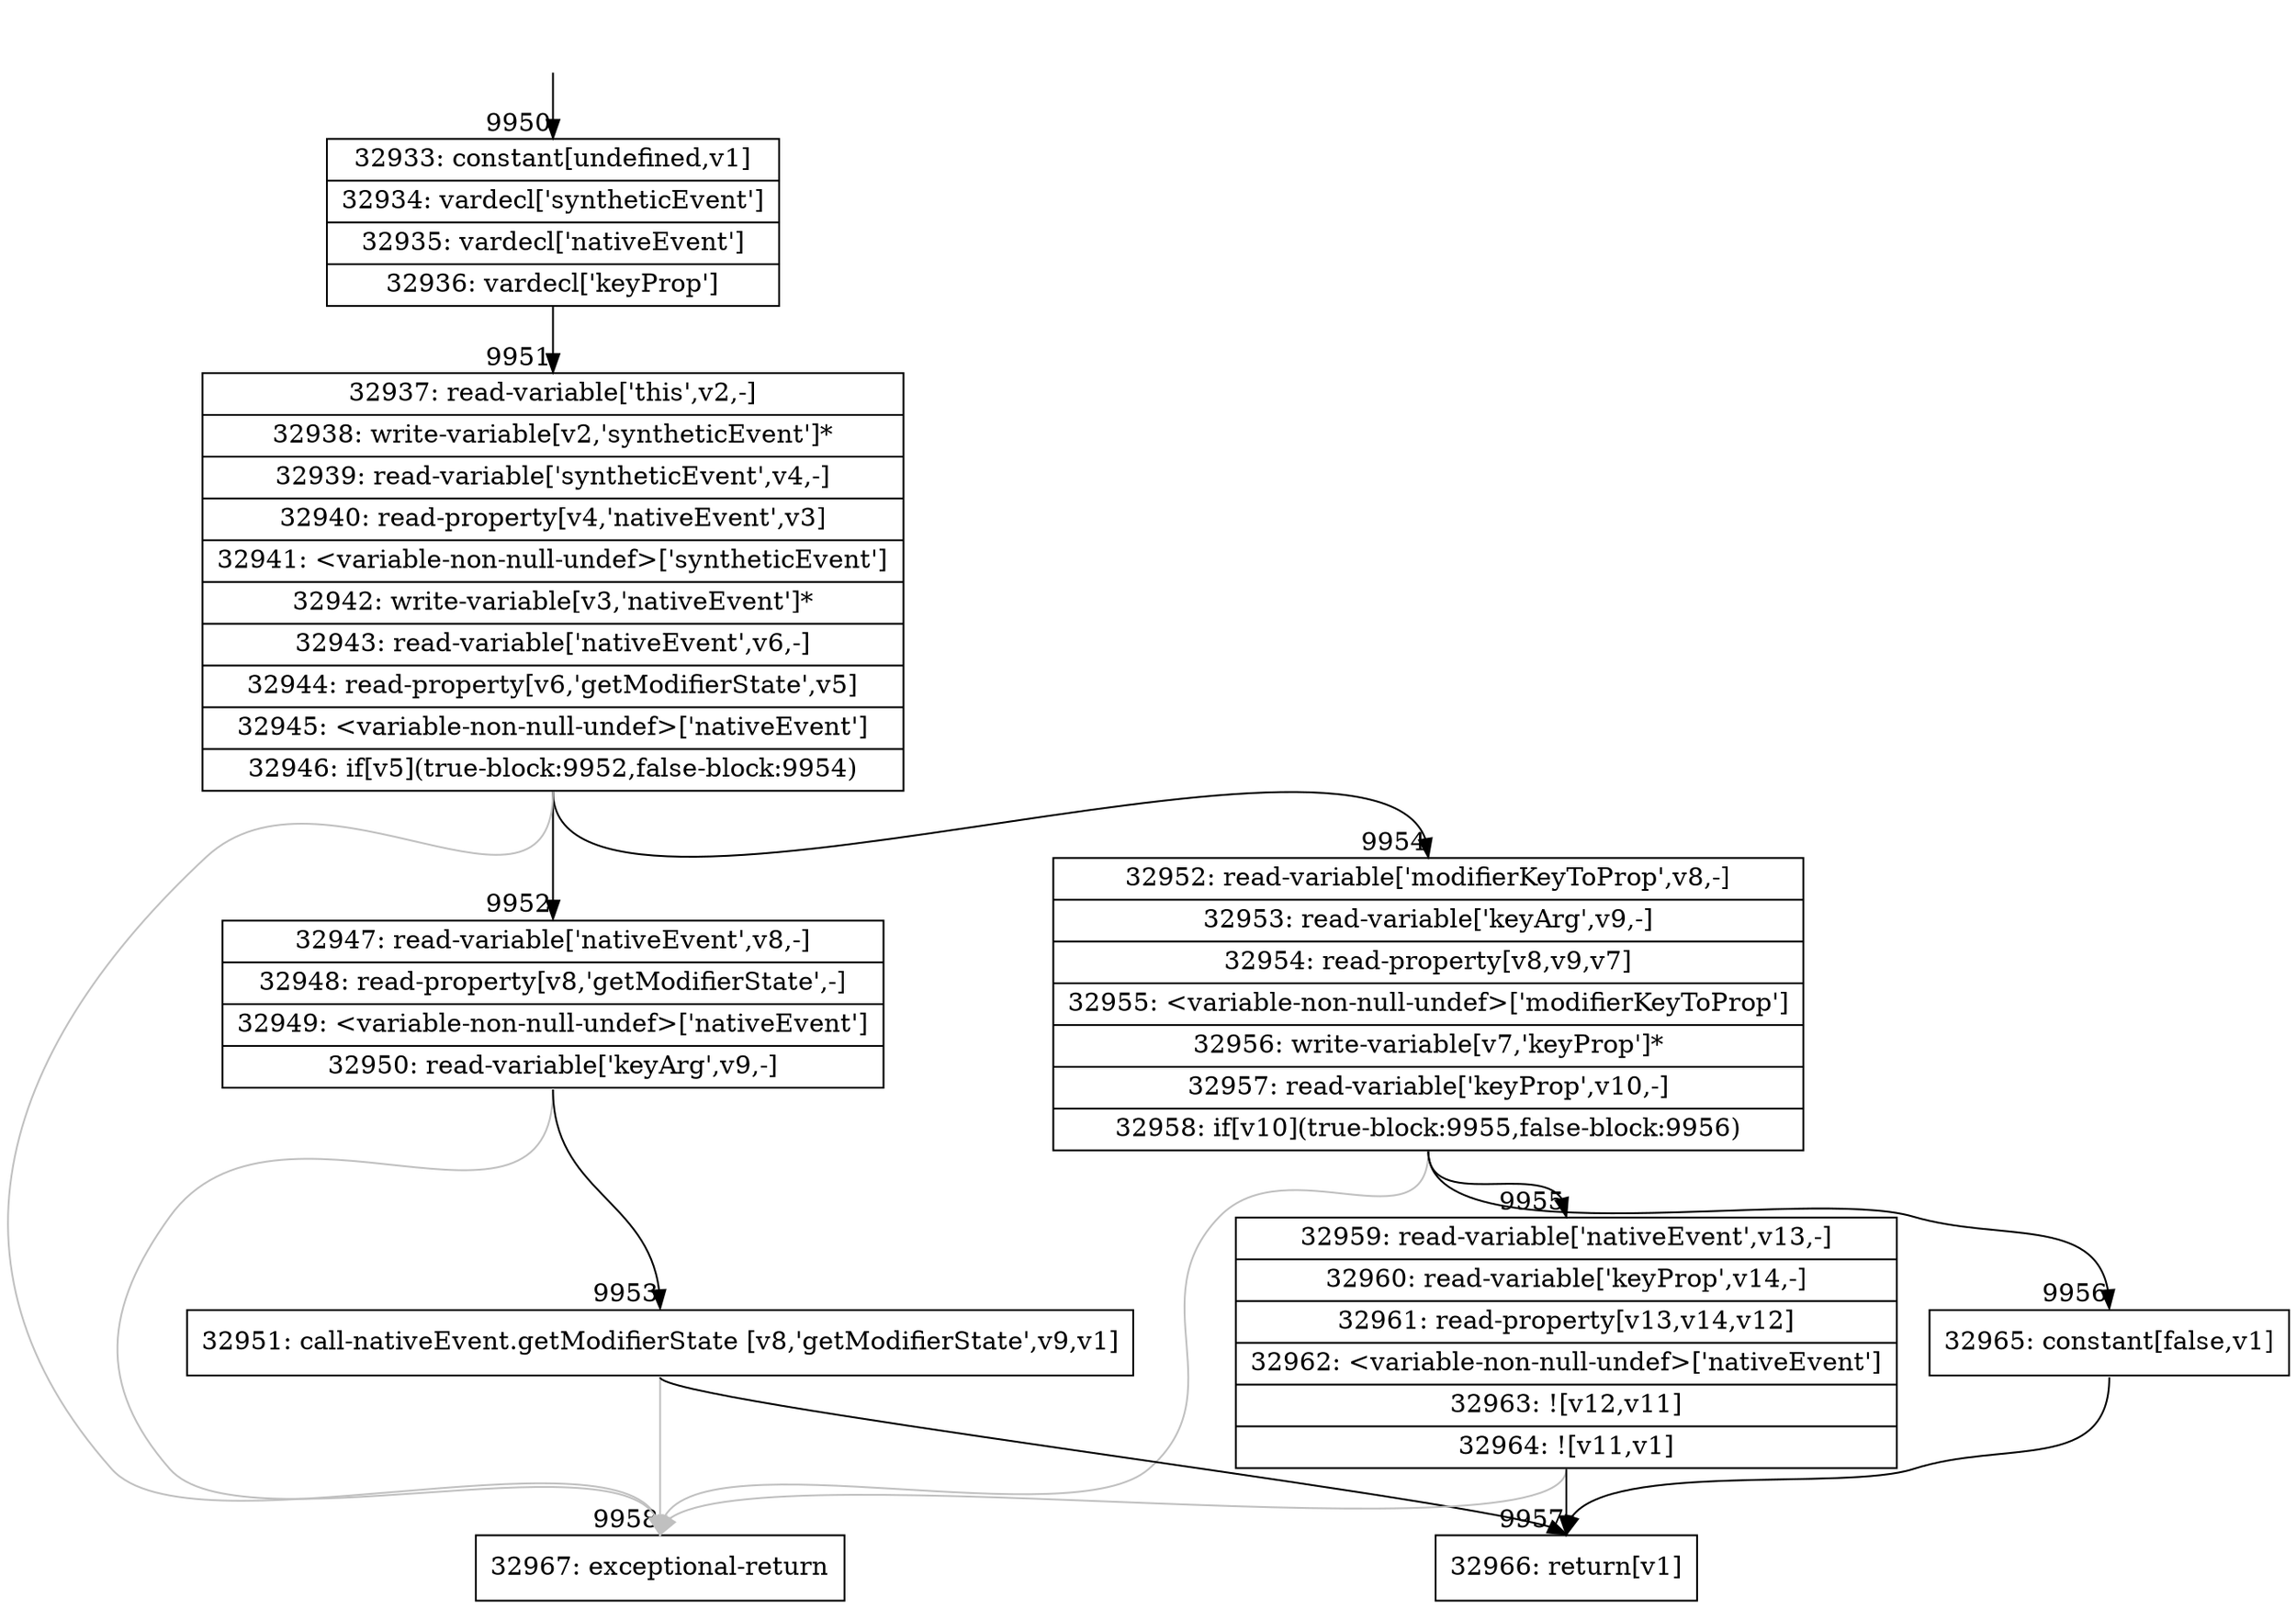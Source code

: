 digraph {
rankdir="TD"
BB_entry743[shape=none,label=""];
BB_entry743 -> BB9950 [tailport=s, headport=n, headlabel="    9950"]
BB9950 [shape=record label="{32933: constant[undefined,v1]|32934: vardecl['syntheticEvent']|32935: vardecl['nativeEvent']|32936: vardecl['keyProp']}" ] 
BB9950 -> BB9951 [tailport=s, headport=n, headlabel="      9951"]
BB9951 [shape=record label="{32937: read-variable['this',v2,-]|32938: write-variable[v2,'syntheticEvent']*|32939: read-variable['syntheticEvent',v4,-]|32940: read-property[v4,'nativeEvent',v3]|32941: \<variable-non-null-undef\>['syntheticEvent']|32942: write-variable[v3,'nativeEvent']*|32943: read-variable['nativeEvent',v6,-]|32944: read-property[v6,'getModifierState',v5]|32945: \<variable-non-null-undef\>['nativeEvent']|32946: if[v5](true-block:9952,false-block:9954)}" ] 
BB9951 -> BB9952 [tailport=s, headport=n, headlabel="      9952"]
BB9951 -> BB9954 [tailport=s, headport=n, headlabel="      9954"]
BB9951 -> BB9958 [tailport=s, headport=n, color=gray, headlabel="      9958"]
BB9952 [shape=record label="{32947: read-variable['nativeEvent',v8,-]|32948: read-property[v8,'getModifierState',-]|32949: \<variable-non-null-undef\>['nativeEvent']|32950: read-variable['keyArg',v9,-]}" ] 
BB9952 -> BB9953 [tailport=s, headport=n, headlabel="      9953"]
BB9952 -> BB9958 [tailport=s, headport=n, color=gray]
BB9953 [shape=record label="{32951: call-nativeEvent.getModifierState [v8,'getModifierState',v9,v1]}" ] 
BB9953 -> BB9957 [tailport=s, headport=n, headlabel="      9957"]
BB9953 -> BB9958 [tailport=s, headport=n, color=gray]
BB9954 [shape=record label="{32952: read-variable['modifierKeyToProp',v8,-]|32953: read-variable['keyArg',v9,-]|32954: read-property[v8,v9,v7]|32955: \<variable-non-null-undef\>['modifierKeyToProp']|32956: write-variable[v7,'keyProp']*|32957: read-variable['keyProp',v10,-]|32958: if[v10](true-block:9955,false-block:9956)}" ] 
BB9954 -> BB9955 [tailport=s, headport=n, headlabel="      9955"]
BB9954 -> BB9956 [tailport=s, headport=n, headlabel="      9956"]
BB9954 -> BB9958 [tailport=s, headport=n, color=gray]
BB9955 [shape=record label="{32959: read-variable['nativeEvent',v13,-]|32960: read-variable['keyProp',v14,-]|32961: read-property[v13,v14,v12]|32962: \<variable-non-null-undef\>['nativeEvent']|32963: ![v12,v11]|32964: ![v11,v1]}" ] 
BB9955 -> BB9957 [tailport=s, headport=n]
BB9955 -> BB9958 [tailport=s, headport=n, color=gray]
BB9956 [shape=record label="{32965: constant[false,v1]}" ] 
BB9956 -> BB9957 [tailport=s, headport=n]
BB9957 [shape=record label="{32966: return[v1]}" ] 
BB9958 [shape=record label="{32967: exceptional-return}" ] 
//#$~ 17794
}
